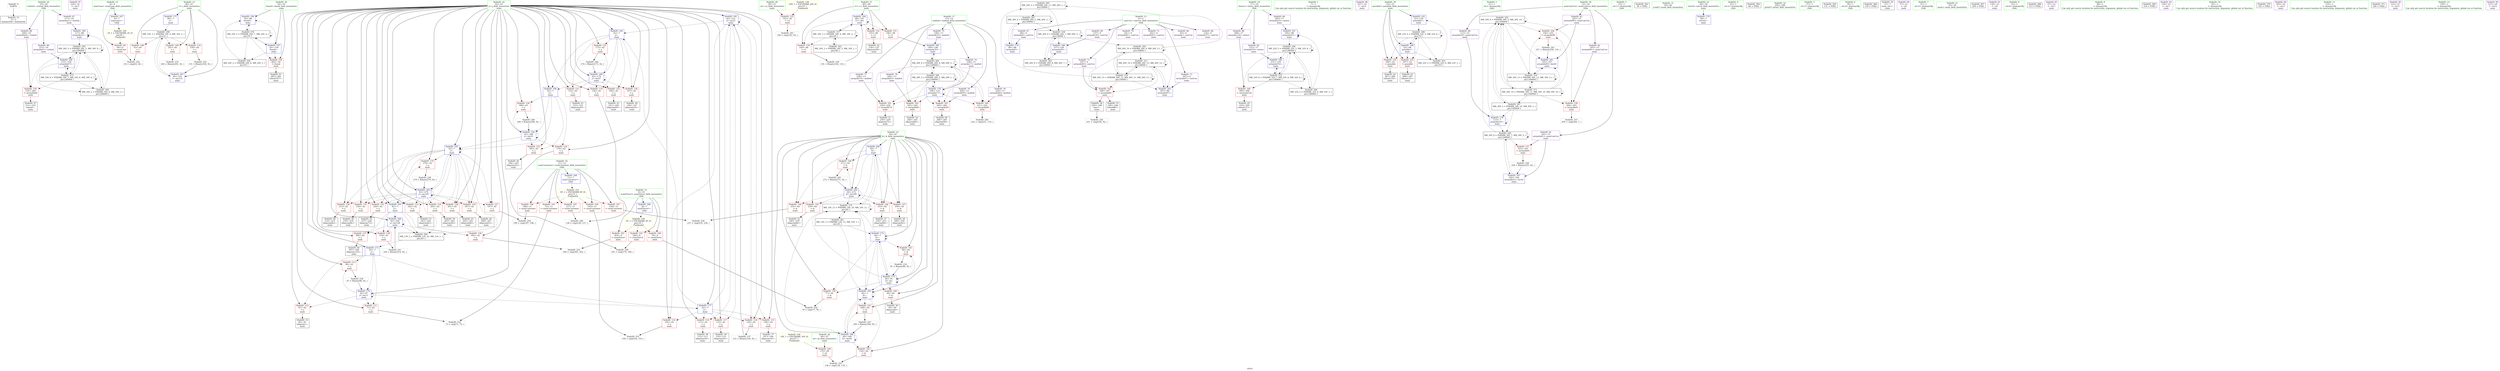 digraph "SVFG" {
	label="SVFG";

	Node0x55e1d8cffe20 [shape=record,color=grey,label="{NodeID: 0\nNullPtr}"];
	Node0x55e1d8cffe20 -> Node0x55e1d8ce8f30[style=solid];
	Node0x55e1d8d1c4d0 [shape=record,color=blue,label="{NodeID: 180\n117\<--88\narrayidx21\<--\nmain\n}"];
	Node0x55e1d8d1c4d0 -> Node0x55e1d8d1c4d0[style=dashed];
	Node0x55e1d8d1c4d0 -> Node0x55e1d8d36bd0[style=dashed];
	Node0x55e1d8d14af0 [shape=record,color=purple,label="{NodeID: 97\n324\<--31\n\<--.str.5\nmain\n}"];
	Node0x55e1d8ce9350 [shape=record,color=green,label="{NodeID: 14\n6\<--8\nnumCase\<--numCase_field_insensitive\nGlob }"];
	Node0x55e1d8ce9350 -> Node0x55e1d8d14c90[style=solid];
	Node0x55e1d8ce9350 -> Node0x55e1d8d1ba40[style=solid];
	Node0x55e1d8d17200 [shape=record,color=blue,label="{NodeID: 194\n54\<--88\nfound\<--\nmain\n}"];
	Node0x55e1d8d17200 -> Node0x55e1d8d30cd0[style=dashed];
	Node0x55e1d8ceaae0 [shape=record,color=red,label="{NodeID: 111\n71\<--42\n\<--j\nmain\n}"];
	Node0x55e1d8ceaae0 -> Node0x55e1d8d18530[style=solid];
	Node0x55e1d8ce8ac0 [shape=record,color=green,label="{NodeID: 28\n50\<--51\nc2\<--c2_field_insensitive\nmain\n}"];
	Node0x55e1d8ce8ac0 -> Node0x55e1d8d1aee0[style=solid];
	Node0x55e1d8d19820 [shape=record,color=red,label="{NodeID: 125\n183\<--42\n\<--j\nmain\n}"];
	Node0x55e1d8d19820 -> Node0x55e1d8cea350[style=solid];
	Node0x55e1d8cea1b0 [shape=record,color=black,label="{NodeID: 42\n156\<--155\nidxprom38\<--\nmain\n}"];
	Node0x55e1d8d39dd0 [shape=record,color=black,label="{NodeID: 305\nMR_26V_2 = PHI(MR_26V_11, MR_26V_1, )\npts\{50000 \}\n}"];
	Node0x55e1d8d39dd0 -> Node0x55e1d8d343d0[style=dashed];
	Node0x55e1d8d39dd0 -> Node0x55e1d8d3ded0[style=dashed];
	Node0x55e1d8d1a380 [shape=record,color=red,label="{NodeID: 139\n77\<--44\n\<--k\nmain\n}"];
	Node0x55e1d8d1a380 -> Node0x55e1d8d180b0[style=solid];
	Node0x55e1d8ceb520 [shape=record,color=black,label="{NodeID: 56\n250\<--248\nconv\<--\nmain\n}"];
	Node0x55e1d8ceb520 -> Node0x55e1d8d18cb0[style=solid];
	Node0x55e1d8d20170 [shape=record,color=grey,label="{NodeID: 236\n141 = Binary(140, 110, )\n}"];
	Node0x55e1d8d20170 -> Node0x55e1d8d1c810[style=solid];
	Node0x55e1d8d1aee0 [shape=record,color=red,label="{NodeID: 153\n143\<--50\n\<--c2\nmain\n}"];
	Node0x55e1d8d1aee0 -> Node0x55e1d8d23700[style=solid];
	Node0x55e1d8d15b40 [shape=record,color=purple,label="{NodeID: 70\n241\<--4\narrayidx81\<--canUse\nmain\n}"];
	Node0x55e1d8d180b0 [shape=record,color=grey,label="{NodeID: 250\n79 = cmp(77, 78, )\n}"];
	Node0x55e1d8d1ba40 [shape=record,color=blue,label="{NodeID: 167\n6\<--7\nnumCase\<--\nGlob }"];
	Node0x55e1d8d1ba40 -> Node0x55e1d8d41de0[style=dashed];
	Node0x55e1d8d166a0 [shape=record,color=purple,label="{NodeID: 84\n185\<--17\narrayidx53\<--choice\nmain\n}"];
	Node0x55e1d8d166a0 -> Node0x55e1d8d1cdc0[style=solid];
	Node0x55e1d8d0e330 [shape=record,color=green,label="{NodeID: 1\n7\<--1\n\<--dummyObj\nCan only get source location for instruction, argument, global var or function.}"];
	Node0x55e1d8d1c5a0 [shape=record,color=blue,label="{NodeID: 181\n42\<--121\nj\<--inc23\nmain\n}"];
	Node0x55e1d8d1c5a0 -> Node0x55e1d8cead50[style=dashed];
	Node0x55e1d8d1c5a0 -> Node0x55e1d8d19080[style=dashed];
	Node0x55e1d8d1c5a0 -> Node0x55e1d8d19110[style=dashed];
	Node0x55e1d8d1c5a0 -> Node0x55e1d8d191a0[style=dashed];
	Node0x55e1d8d1c5a0 -> Node0x55e1d8d19270[style=dashed];
	Node0x55e1d8d1c5a0 -> Node0x55e1d8d1c5a0[style=dashed];
	Node0x55e1d8d1c5a0 -> Node0x55e1d8d1c670[style=dashed];
	Node0x55e1d8d14bc0 [shape=record,color=purple,label="{NodeID: 98\n327\<--33\n\<--.str.6\nmain\n}"];
	Node0x55e1d8ce9420 [shape=record,color=green,label="{NodeID: 15\n9\<--10\nnumFlavor\<--numFlavor_field_insensitive\nGlob }"];
	Node0x55e1d8ce9420 -> Node0x55e1d8d14d60[style=solid];
	Node0x55e1d8ce9420 -> Node0x55e1d8d14e30[style=solid];
	Node0x55e1d8ce9420 -> Node0x55e1d8d14f00[style=solid];
	Node0x55e1d8ce9420 -> Node0x55e1d8d1bb10[style=solid];
	Node0x55e1d8d172d0 [shape=record,color=blue,label="{NodeID: 195\n42\<--7\nj\<--\nmain\n}"];
	Node0x55e1d8d172d0 -> Node0x55e1d8d199c0[style=dashed];
	Node0x55e1d8d172d0 -> Node0x55e1d8d19a90[style=dashed];
	Node0x55e1d8d172d0 -> Node0x55e1d8d19b60[style=dashed];
	Node0x55e1d8d172d0 -> Node0x55e1d8d19c30[style=dashed];
	Node0x55e1d8d172d0 -> Node0x55e1d8d19d00[style=dashed];
	Node0x55e1d8d172d0 -> Node0x55e1d8d19dd0[style=dashed];
	Node0x55e1d8d172d0 -> Node0x55e1d8d19ea0[style=dashed];
	Node0x55e1d8d172d0 -> Node0x55e1d8d19f70[style=dashed];
	Node0x55e1d8d172d0 -> Node0x55e1d8d1a040[style=dashed];
	Node0x55e1d8d172d0 -> Node0x55e1d8d172d0[style=dashed];
	Node0x55e1d8d172d0 -> Node0x55e1d8d17a20[style=dashed];
	Node0x55e1d8d172d0 -> Node0x55e1d8d17af0[style=dashed];
	Node0x55e1d8d172d0 -> Node0x55e1d8d384d0[style=dashed];
	Node0x55e1d8ceabb0 [shape=record,color=red,label="{NodeID: 112\n81\<--42\n\<--j\nmain\n}"];
	Node0x55e1d8ceabb0 -> Node0x55e1d8ce9c00[style=solid];
	Node0x55e1d8ce8b90 [shape=record,color=green,label="{NodeID: 29\n52\<--53\npossible\<--possible_field_insensitive\nmain\n}"];
	Node0x55e1d8ce8b90 -> Node0x55e1d8d1afb0[style=solid];
	Node0x55e1d8ce8b90 -> Node0x55e1d8d1b080[style=solid];
	Node0x55e1d8ce8b90 -> Node0x55e1d8d17130[style=solid];
	Node0x55e1d8ce8b90 -> Node0x55e1d8d17540[style=solid];
	Node0x55e1d8d35cd0 [shape=record,color=black,label="{NodeID: 292\nMR_26V_10 = PHI(MR_26V_6, MR_26V_11, )\npts\{50000 \}\n}"];
	Node0x55e1d8d35cd0 -> Node0x55e1d8d1b700[style=dashed];
	Node0x55e1d8d35cd0 -> Node0x55e1d8d17880[style=dashed];
	Node0x55e1d8d35cd0 -> Node0x55e1d8d2ead0[style=dashed];
	Node0x55e1d8d35cd0 -> Node0x55e1d8d35cd0[style=dashed];
	Node0x55e1d8d35cd0 -> Node0x55e1d8d39dd0[style=dashed];
	Node0x55e1d8d35cd0 -> Node0x55e1d8d3c5d0[style=dashed];
	Node0x55e1d8d198f0 [shape=record,color=red,label="{NodeID: 126\n188\<--42\n\<--j\nmain\n}"];
	Node0x55e1d8d198f0 -> Node0x55e1d8d20770[style=solid];
	Node0x55e1d8cea280 [shape=record,color=black,label="{NodeID: 43\n161\<--160\nidxprom40\<--\nmain\n}"];
	Node0x55e1d8d3a2d0 [shape=record,color=black,label="{NodeID: 306\nMR_28V_2 = PHI(MR_28V_5, MR_28V_1, )\npts\{140000 \}\n}"];
	Node0x55e1d8d3a2d0 -> Node0x55e1d8d1b490[style=dashed];
	Node0x55e1d8d3a2d0 -> Node0x55e1d8d1b560[style=dashed];
	Node0x55e1d8d3a2d0 -> Node0x55e1d8d1b630[style=dashed];
	Node0x55e1d8d3a2d0 -> Node0x55e1d8d1b8a0[style=dashed];
	Node0x55e1d8d3a2d0 -> Node0x55e1d8d1c330[style=dashed];
	Node0x55e1d8d3a2d0 -> Node0x55e1d8d334d0[style=dashed];
	Node0x55e1d8d3a2d0 -> Node0x55e1d8d3a2d0[style=dashed];
	Node0x55e1d8d1a450 [shape=record,color=red,label="{NodeID: 140\n84\<--44\n\<--k\nmain\n}"];
	Node0x55e1d8d1a450 -> Node0x55e1d8ce9cd0[style=solid];
	Node0x55e1d8d15230 [shape=record,color=black,label="{NodeID: 57\n254\<--253\nidxprom89\<--\nmain\n}"];
	Node0x55e1d8d202f0 [shape=record,color=grey,label="{NodeID: 237\n121 = Binary(120, 92, )\n}"];
	Node0x55e1d8d202f0 -> Node0x55e1d8d1c5a0[style=solid];
	Node0x55e1d8d1afb0 [shape=record,color=red,label="{NodeID: 154\n286\<--52\n\<--possible\nmain\n}"];
	Node0x55e1d8d1afb0 -> Node0x55e1d8d15500[style=solid];
	Node0x55e1d8d15c10 [shape=record,color=purple,label="{NodeID: 71\n247\<--4\narrayidx85\<--canUse\nmain\n}"];
	Node0x55e1d8d15c10 -> Node0x55e1d8d1b700[style=solid];
	Node0x55e1d8d18230 [shape=record,color=grey,label="{NodeID: 251\n104 = cmp(102, 103, )\n}"];
	Node0x55e1d8d1bb10 [shape=record,color=blue,label="{NodeID: 168\n9\<--7\nnumFlavor\<--\nGlob }"];
	Node0x55e1d8d1bb10 -> Node0x55e1d8d42900[style=dashed];
	Node0x55e1d8d16770 [shape=record,color=purple,label="{NodeID: 85\n231\<--17\narrayidx76\<--choice\nmain\n}"];
	Node0x55e1d8d16770 -> Node0x55e1d8d17610[style=solid];
	Node0x55e1d8d09710 [shape=record,color=green,label="{NodeID: 2\n21\<--1\n.str\<--dummyObj\nGlob }"];
	Node0x55e1d8d1c670 [shape=record,color=blue,label="{NodeID: 182\n42\<--7\nj\<--\nmain\n}"];
	Node0x55e1d8d1c670 -> Node0x55e1d8d19340[style=dashed];
	Node0x55e1d8d1c670 -> Node0x55e1d8d19410[style=dashed];
	Node0x55e1d8d1c670 -> Node0x55e1d8d194e0[style=dashed];
	Node0x55e1d8d1c670 -> Node0x55e1d8d195b0[style=dashed];
	Node0x55e1d8d1c670 -> Node0x55e1d8d19680[style=dashed];
	Node0x55e1d8d1c670 -> Node0x55e1d8d1cc20[style=dashed];
	Node0x55e1d8d1c670 -> Node0x55e1d8d1ccf0[style=dashed];
	Node0x55e1d8d14c90 [shape=record,color=red,label="{NodeID: 99\n64\<--6\n\<--numCase\nmain\n}"];
	Node0x55e1d8d14c90 -> Node0x55e1d8d186b0[style=solid];
	Node0x55e1d8ce94f0 [shape=record,color=green,label="{NodeID: 16\n11\<--12\nnumCustomer\<--numCustomer_field_insensitive\nGlob }"];
	Node0x55e1d8ce94f0 -> Node0x55e1d8d14fd0[style=solid];
	Node0x55e1d8ce94f0 -> Node0x55e1d8d150a0[style=solid];
	Node0x55e1d8ce94f0 -> Node0x55e1d8d15170[style=solid];
	Node0x55e1d8ce94f0 -> Node0x55e1d8cea6d0[style=solid];
	Node0x55e1d8ce94f0 -> Node0x55e1d8cea7a0[style=solid];
	Node0x55e1d8ce94f0 -> Node0x55e1d8d1bbe0[style=solid];
	Node0x55e1d8d173a0 [shape=record,color=blue,label="{NodeID: 196\n215\<--159\narrayidx67\<--\nmain\n}"];
	Node0x55e1d8d173a0 -> Node0x55e1d8d2fdd0[style=dashed];
	Node0x55e1d8d173a0 -> Node0x55e1d8d36bd0[style=dashed];
	Node0x55e1d8d173a0 -> Node0x55e1d8d3b1d0[style=dashed];
	Node0x55e1d8ceac80 [shape=record,color=red,label="{NodeID: 113\n96\<--42\n\<--j\nmain\n}"];
	Node0x55e1d8ceac80 -> Node0x55e1d8d20470[style=solid];
	Node0x55e1d8ce8c60 [shape=record,color=green,label="{NodeID: 30\n54\<--55\nfound\<--found_field_insensitive\nmain\n}"];
	Node0x55e1d8ce8c60 -> Node0x55e1d8d1b150[style=solid];
	Node0x55e1d8ce8c60 -> Node0x55e1d8d17200[style=solid];
	Node0x55e1d8ce8c60 -> Node0x55e1d8d17470[style=solid];
	Node0x55e1d8d361d0 [shape=record,color=black,label="{NodeID: 293\nMR_30V_9 = PHI(MR_30V_5, MR_30V_10, )\npts\{160000 \}\n}"];
	Node0x55e1d8d361d0 -> Node0x55e1d8d1b2f0[style=dashed];
	Node0x55e1d8d361d0 -> Node0x55e1d8d1b7d0[style=dashed];
	Node0x55e1d8d361d0 -> Node0x55e1d8d177b0[style=dashed];
	Node0x55e1d8d361d0 -> Node0x55e1d8d2efd0[style=dashed];
	Node0x55e1d8d361d0 -> Node0x55e1d8d361d0[style=dashed];
	Node0x55e1d8d361d0 -> Node0x55e1d8d3a7d0[style=dashed];
	Node0x55e1d8d361d0 -> Node0x55e1d8d3cad0[style=dashed];
	Node0x55e1d8d199c0 [shape=record,color=red,label="{NodeID: 127\n197\<--42\n\<--j\nmain\n}"];
	Node0x55e1d8d199c0 -> Node0x55e1d8d18e30[style=solid];
	Node0x55e1d8cea350 [shape=record,color=black,label="{NodeID: 44\n184\<--183\nidxprom52\<--\nmain\n}"];
	Node0x55e1d8d3a7d0 [shape=record,color=black,label="{NodeID: 307\nMR_30V_2 = PHI(MR_30V_10, MR_30V_1, )\npts\{160000 \}\n}"];
	Node0x55e1d8d3a7d0 -> Node0x55e1d8d1c400[style=dashed];
	Node0x55e1d8d3a7d0 -> Node0x55e1d8d339d0[style=dashed];
	Node0x55e1d8d3a7d0 -> Node0x55e1d8d361d0[style=dashed];
	Node0x55e1d8d1a520 [shape=record,color=red,label="{NodeID: 141\n90\<--44\n\<--k\nmain\n}"];
	Node0x55e1d8d1a520 -> Node0x55e1d8d1fe70[style=solid];
	Node0x55e1d8d152c0 [shape=record,color=black,label="{NodeID: 58\n260\<--259\nidxprom92\<--\nmain\n}"];
	Node0x55e1d8d20470 [shape=record,color=grey,label="{NodeID: 238\n97 = Binary(96, 92, )\n}"];
	Node0x55e1d8d20470 -> Node0x55e1d8d1c190[style=solid];
	Node0x55e1d8d1b080 [shape=record,color=red,label="{NodeID: 155\n297\<--52\n\<--possible\nmain\n}"];
	Node0x55e1d8d1b080 -> Node0x55e1d8d15590[style=solid];
	Node0x55e1d8d15ce0 [shape=record,color=purple,label="{NodeID: 72\n261\<--4\narrayidx93\<--canUse\nmain\n}"];
	Node0x55e1d8d183b0 [shape=record,color=grey,label="{NodeID: 252\n136 = cmp(134, 135, )\n}"];
	Node0x55e1d8d1bbe0 [shape=record,color=blue,label="{NodeID: 169\n11\<--7\nnumCustomer\<--\nGlob }"];
	Node0x55e1d8d1bbe0 -> Node0x55e1d8d429e0[style=dashed];
	Node0x55e1d8d16840 [shape=record,color=purple,label="{NodeID: 86\n308\<--17\narrayidx120\<--choice\nmain\n}"];
	Node0x55e1d8d16840 -> Node0x55e1d8d1b970[style=solid];
	Node0x55e1d8d14720 [shape=record,color=green,label="{NodeID: 3\n23\<--1\n.str.1\<--dummyObj\nGlob }"];
	Node0x55e1d8d1c740 [shape=record,color=blue,label="{NodeID: 183\n44\<--7\nk\<--\nmain\n}"];
	Node0x55e1d8d1c740 -> Node0x55e1d8d1a5f0[style=dashed];
	Node0x55e1d8d1c740 -> Node0x55e1d8d1a6c0[style=dashed];
	Node0x55e1d8d1c740 -> Node0x55e1d8d1c740[style=dashed];
	Node0x55e1d8d1c740 -> Node0x55e1d8d1cb50[style=dashed];
	Node0x55e1d8d1c740 -> Node0x55e1d8d307d0[style=dashed];
	Node0x55e1d8d14d60 [shape=record,color=red,label="{NodeID: 100\n78\<--9\n\<--numFlavor\nmain\n}"];
	Node0x55e1d8d14d60 -> Node0x55e1d8d180b0[style=solid];
	Node0x55e1d8ce95c0 [shape=record,color=green,label="{NodeID: 17\n13\<--14\nmalted\<--malted_field_insensitive\nGlob }"];
	Node0x55e1d8ce95c0 -> Node0x55e1d8d15e80[style=solid];
	Node0x55e1d8ce95c0 -> Node0x55e1d8d15f50[style=solid];
	Node0x55e1d8ce95c0 -> Node0x55e1d8d16020[style=solid];
	Node0x55e1d8ce95c0 -> Node0x55e1d8d160f0[style=solid];
	Node0x55e1d8ce95c0 -> Node0x55e1d8d161c0[style=solid];
	Node0x55e1d8ce95c0 -> Node0x55e1d8d16290[style=solid];
	Node0x55e1d8a5df50 [shape=record,color=black,label="{NodeID: 363\n58 = PHI()\n}"];
	Node0x55e1d8d17470 [shape=record,color=blue,label="{NodeID: 197\n54\<--159\nfound\<--\nmain\n}"];
	Node0x55e1d8d17470 -> Node0x55e1d8d1b150[style=dashed];
	Node0x55e1d8d17470 -> Node0x55e1d8d17200[style=dashed];
	Node0x55e1d8d17470 -> Node0x55e1d8d30cd0[style=dashed];
	Node0x55e1d8d17470 -> Node0x55e1d8d398d0[style=dashed];
	Node0x55e1d8cead50 [shape=record,color=red,label="{NodeID: 114\n102\<--42\n\<--j\nmain\n}"];
	Node0x55e1d8cead50 -> Node0x55e1d8d18230[style=solid];
	Node0x55e1d8ce8d30 [shape=record,color=green,label="{NodeID: 31\n59\<--60\nscanf\<--scanf_field_insensitive\n}"];
	Node0x55e1d8d366d0 [shape=record,color=black,label="{NodeID: 294\nMR_32V_5 = PHI(MR_32V_3, MR_32V_6, )\npts\{180000 \}\n}"];
	Node0x55e1d8d366d0 -> Node0x55e1d8d1b970[style=dashed];
	Node0x55e1d8d366d0 -> Node0x55e1d8d17610[style=dashed];
	Node0x55e1d8d366d0 -> Node0x55e1d8d2fce0[style=dashed];
	Node0x55e1d8d366d0 -> Node0x55e1d8d366d0[style=dashed];
	Node0x55e1d8d366d0 -> Node0x55e1d8d3acd0[style=dashed];
	Node0x55e1d8d19a90 [shape=record,color=red,label="{NodeID: 128\n201\<--42\n\<--j\nmain\n}"];
	Node0x55e1d8d19a90 -> Node0x55e1d8cea420[style=solid];
	Node0x55e1d8cea420 [shape=record,color=black,label="{NodeID: 45\n202\<--201\nidxprom60\<--\nmain\n}"];
	Node0x55e1d8d3acd0 [shape=record,color=black,label="{NodeID: 308\nMR_32V_2 = PHI(MR_32V_6, MR_32V_1, )\npts\{180000 \}\n}"];
	Node0x55e1d8d3acd0 -> Node0x55e1d8d1cdc0[style=dashed];
	Node0x55e1d8d3acd0 -> Node0x55e1d8d366d0[style=dashed];
	Node0x55e1d8d1a5f0 [shape=record,color=red,label="{NodeID: 142\n134\<--44\n\<--k\nmain\n}"];
	Node0x55e1d8d1a5f0 -> Node0x55e1d8d183b0[style=solid];
	Node0x55e1d8d15350 [shape=record,color=black,label="{NodeID: 59\n263\<--262\nidxprom94\<--\nmain\n}"];
	Node0x55e1d8d205f0 [shape=record,color=grey,label="{NodeID: 239\n279 = Binary(278, 92, )\n}"];
	Node0x55e1d8d205f0 -> Node0x55e1d8d17a20[style=solid];
	Node0x55e1d8d1b150 [shape=record,color=red,label="{NodeID: 156\n282\<--54\n\<--found\nmain\n}"];
	Node0x55e1d8d1b150 -> Node0x55e1d8d15470[style=solid];
	Node0x55e1d8d15db0 [shape=record,color=purple,label="{NodeID: 73\n267\<--4\narrayidx97\<--canUse\nmain\n}"];
	Node0x55e1d8d15db0 -> Node0x55e1d8d17880[style=solid];
	Node0x55e1d8d42e40 [shape=record,color=yellow,style=double,label="{NodeID: 336\n16V_1 = ENCHI(MR_16V_0)\npts\{47 \}\nFun[main]}"];
	Node0x55e1d8d42e40 -> Node0x55e1d8d1aba0[style=dashed];
	Node0x55e1d8d18530 [shape=record,color=grey,label="{NodeID: 253\n73 = cmp(71, 72, )\n}"];
	Node0x55e1d8d1bcb0 [shape=record,color=blue,label="{NodeID: 170\n38\<--7\nretval\<--\nmain\n}"];
	Node0x55e1d8d16910 [shape=record,color=purple,label="{NodeID: 87\n117\<--19\narrayidx21\<--visited\nmain\n}"];
	Node0x55e1d8d16910 -> Node0x55e1d8d1c4d0[style=solid];
	Node0x55e1d8cebdf0 [shape=record,color=green,label="{NodeID: 4\n25\<--1\n.str.2\<--dummyObj\nGlob }"];
	Node0x55e1d8d1c810 [shape=record,color=blue,label="{NodeID: 184\n48\<--141\nc1\<--dec\nmain\n}"];
	Node0x55e1d8d1c810 -> Node0x55e1d8d1ac70[style=dashed];
	Node0x55e1d8d1c810 -> Node0x55e1d8d1ad40[style=dashed];
	Node0x55e1d8d1c810 -> Node0x55e1d8d1ae10[style=dashed];
	Node0x55e1d8d1c810 -> Node0x55e1d8d1c810[style=dashed];
	Node0x55e1d8d1c810 -> Node0x55e1d8d3d9d0[style=dashed];
	Node0x55e1d8d14e30 [shape=record,color=red,label="{NodeID: 101\n180\<--9\n\<--numFlavor\nmain\n}"];
	Node0x55e1d8d14e30 -> Node0x55e1d8d214f0[style=solid];
	Node0x55e1d8ce8020 [shape=record,color=green,label="{NodeID: 18\n15\<--16\nnumCanUse\<--numCanUse_field_insensitive\nGlob }"];
	Node0x55e1d8ce8020 -> Node0x55e1d8d16360[style=solid];
	Node0x55e1d8ce8020 -> Node0x55e1d8d16430[style=solid];
	Node0x55e1d8ce8020 -> Node0x55e1d8d16500[style=solid];
	Node0x55e1d8ce8020 -> Node0x55e1d8d165d0[style=solid];
	Node0x55e1d8d57240 [shape=record,color=black,label="{NodeID: 364\n68 = PHI()\n}"];
	Node0x55e1d8d17540 [shape=record,color=blue,label="{NodeID: 198\n52\<--88\npossible\<--\nmain\n}"];
	Node0x55e1d8d17540 -> Node0x55e1d8d1afb0[style=dashed];
	Node0x55e1d8d17540 -> Node0x55e1d8d1b080[style=dashed];
	Node0x55e1d8d17540 -> Node0x55e1d8d352d0[style=dashed];
	Node0x55e1d8d17540 -> Node0x55e1d8d393d0[style=dashed];
	Node0x55e1d8d19080 [shape=record,color=red,label="{NodeID: 115\n106\<--42\n\<--j\nmain\n}"];
	Node0x55e1d8d19080 -> Node0x55e1d8ce9da0[style=solid];
	Node0x55e1d8ce8e30 [shape=record,color=green,label="{NodeID: 32\n295\<--296\nprintf\<--printf_field_insensitive\n}"];
	Node0x55e1d8d36bd0 [shape=record,color=black,label="{NodeID: 295\nMR_34V_5 = PHI(MR_34V_3, MR_34V_9, )\npts\{200000 \}\n}"];
	Node0x55e1d8d36bd0 -> Node0x55e1d8d1b3c0[style=dashed];
	Node0x55e1d8d36bd0 -> Node0x55e1d8d173a0[style=dashed];
	Node0x55e1d8d36bd0 -> Node0x55e1d8d2fdd0[style=dashed];
	Node0x55e1d8d36bd0 -> Node0x55e1d8d36bd0[style=dashed];
	Node0x55e1d8d36bd0 -> Node0x55e1d8d3b1d0[style=dashed];
	Node0x55e1d8d19b60 [shape=record,color=red,label="{NodeID: 129\n207\<--42\n\<--j\nmain\n}"];
	Node0x55e1d8d19b60 -> Node0x55e1d8cea4f0[style=solid];
	Node0x55e1d8cea4f0 [shape=record,color=black,label="{NodeID: 46\n208\<--207\nidxprom63\<--\nmain\n}"];
	Node0x55e1d8d3b1d0 [shape=record,color=black,label="{NodeID: 309\nMR_34V_2 = PHI(MR_34V_9, MR_34V_1, )\npts\{200000 \}\n}"];
	Node0x55e1d8d3b1d0 -> Node0x55e1d8d1c4d0[style=dashed];
	Node0x55e1d8d3b1d0 -> Node0x55e1d8d36bd0[style=dashed];
	Node0x55e1d8d1a6c0 [shape=record,color=red,label="{NodeID: 143\n168\<--44\n\<--k\nmain\n}"];
	Node0x55e1d8d1a6c0 -> Node0x55e1d8d211f0[style=solid];
	Node0x55e1d8d153e0 [shape=record,color=black,label="{NodeID: 60\n266\<--265\nidxprom96\<--\nmain\n}"];
	Node0x55e1d8d20770 [shape=record,color=grey,label="{NodeID: 240\n189 = Binary(188, 92, )\n}"];
	Node0x55e1d8d20770 -> Node0x55e1d8d17060[style=solid];
	Node0x55e1d8d1b220 [shape=record,color=red,label="{NodeID: 157\n163\<--162\n\<--arrayidx41\nmain\n}"];
	Node0x55e1d8d1b220 -> Node0x55e1d8d21070[style=solid];
	Node0x55e1d8d15e80 [shape=record,color=purple,label="{NodeID: 74\n108\<--13\narrayidx17\<--malted\nmain\n}"];
	Node0x55e1d8d15e80 -> Node0x55e1d8d1c330[style=solid];
	Node0x55e1d8d186b0 [shape=record,color=grey,label="{NodeID: 254\n65 = cmp(63, 64, )\n}"];
	Node0x55e1d8d1bd80 [shape=record,color=blue,label="{NodeID: 171\n40\<--7\ni\<--\nmain\n}"];
	Node0x55e1d8d1bd80 -> Node0x55e1d8d37fd0[style=dashed];
	Node0x55e1d8d169e0 [shape=record,color=purple,label="{NodeID: 88\n209\<--19\narrayidx64\<--visited\nmain\n}"];
	Node0x55e1d8d169e0 -> Node0x55e1d8d1b3c0[style=solid];
	Node0x55e1d8cebe80 [shape=record,color=green,label="{NodeID: 5\n27\<--1\n.str.3\<--dummyObj\nGlob }"];
	Node0x55e1d8d1c8e0 [shape=record,color=blue,label="{NodeID: 185\n149\<--146\narrayidx35\<--\nmain\n}"];
	Node0x55e1d8d1c8e0 -> Node0x55e1d8d334d0[style=dashed];
	Node0x55e1d8d14f00 [shape=record,color=red,label="{NodeID: 102\n303\<--9\n\<--numFlavor\nmain\n}"];
	Node0x55e1d8d14f00 -> Node0x55e1d8d18830[style=solid];
	Node0x55e1d8ce80f0 [shape=record,color=green,label="{NodeID: 19\n17\<--18\nchoice\<--choice_field_insensitive\nGlob }"];
	Node0x55e1d8ce80f0 -> Node0x55e1d8d166a0[style=solid];
	Node0x55e1d8ce80f0 -> Node0x55e1d8d16770[style=solid];
	Node0x55e1d8ce80f0 -> Node0x55e1d8d16840[style=solid];
	Node0x55e1d8d57340 [shape=record,color=black,label="{NodeID: 365\n131 = PHI()\n}"];
	Node0x55e1d8d17610 [shape=record,color=blue,label="{NodeID: 199\n231\<--159\narrayidx76\<--\nmain\n}"];
	Node0x55e1d8d17610 -> Node0x55e1d8d2fce0[style=dashed];
	Node0x55e1d8d19110 [shape=record,color=red,label="{NodeID: 116\n111\<--42\n\<--j\nmain\n}"];
	Node0x55e1d8d19110 -> Node0x55e1d8ce9e70[style=solid];
	Node0x55e1d8ce8f30 [shape=record,color=black,label="{NodeID: 33\n2\<--3\ndummyVal\<--dummyVal\n}"];
	Node0x55e1d8d19c30 [shape=record,color=red,label="{NodeID: 130\n213\<--42\n\<--j\nmain\n}"];
	Node0x55e1d8d19c30 -> Node0x55e1d8ceaea0[style=solid];
	Node0x55e1d8cea5c0 [shape=record,color=black,label="{NodeID: 47\n211\<--210\ntobool\<--\nmain\n}"];
	Node0x55e1d8d1a790 [shape=record,color=red,label="{NodeID: 144\n235\<--44\n\<--k\nmain\n}"];
	Node0x55e1d8d1a790 -> Node0x55e1d8d189b0[style=solid];
	Node0x55e1d8d15470 [shape=record,color=black,label="{NodeID: 61\n283\<--282\ntobool107\<--\nmain\n}"];
	Node0x55e1d8d208f0 [shape=record,color=grey,label="{NodeID: 241\n320 = Binary(319, 92, )\n}"];
	Node0x55e1d8d208f0 -> Node0x55e1d8d17bc0[style=solid];
	Node0x55e1d8d1b2f0 [shape=record,color=red,label="{NodeID: 158\n204\<--203\n\<--arrayidx61\nmain\n}"];
	Node0x55e1d8d1b2f0 -> Node0x55e1d8d18b30[style=solid];
	Node0x55e1d8d15f50 [shape=record,color=purple,label="{NodeID: 75\n149\<--13\narrayidx35\<--malted\nmain\n}"];
	Node0x55e1d8d15f50 -> Node0x55e1d8d1c8e0[style=solid];
	Node0x55e1d8d43000 [shape=record,color=yellow,style=double,label="{NodeID: 338\n20V_1 = ENCHI(MR_20V_0)\npts\{51 \}\nFun[main]}"];
	Node0x55e1d8d43000 -> Node0x55e1d8d1aee0[style=dashed];
	Node0x55e1d8d18830 [shape=record,color=grey,label="{NodeID: 255\n304 = cmp(302, 303, )\n}"];
	Node0x55e1d8d1be50 [shape=record,color=blue,label="{NodeID: 172\n42\<--7\nj\<--\nmain\n}"];
	Node0x55e1d8d1be50 -> Node0x55e1d8ceaae0[style=dashed];
	Node0x55e1d8d1be50 -> Node0x55e1d8ceabb0[style=dashed];
	Node0x55e1d8d1be50 -> Node0x55e1d8ceac80[style=dashed];
	Node0x55e1d8d1be50 -> Node0x55e1d8d1c190[style=dashed];
	Node0x55e1d8d1be50 -> Node0x55e1d8d1c260[style=dashed];
	Node0x55e1d8d16ab0 [shape=record,color=purple,label="{NodeID: 89\n215\<--19\narrayidx67\<--visited\nmain\n}"];
	Node0x55e1d8d16ab0 -> Node0x55e1d8d173a0[style=solid];
	Node0x55e1d8ce87c0 [shape=record,color=green,label="{NodeID: 6\n29\<--1\n.str.4\<--dummyObj\nGlob }"];
	Node0x55e1d8d1c9b0 [shape=record,color=blue,label="{NodeID: 186\n157\<--159\narrayidx39\<--\nmain\n}"];
	Node0x55e1d8d1c9b0 -> Node0x55e1d8d2c2d0[style=dashed];
	Node0x55e1d8d14fd0 [shape=record,color=red,label="{NodeID: 103\n72\<--11\n\<--numCustomer\nmain\n}"];
	Node0x55e1d8d14fd0 -> Node0x55e1d8d18530[style=solid];
	Node0x55e1d8ce81f0 [shape=record,color=green,label="{NodeID: 20\n19\<--20\nvisited\<--visited_field_insensitive\nGlob }"];
	Node0x55e1d8ce81f0 -> Node0x55e1d8d16910[style=solid];
	Node0x55e1d8ce81f0 -> Node0x55e1d8d169e0[style=solid];
	Node0x55e1d8ce81f0 -> Node0x55e1d8d16ab0[style=solid];
	Node0x55e1d8d578a0 [shape=record,color=black,label="{NodeID: 366\n139 = PHI()\n}"];
	Node0x55e1d8d176e0 [shape=record,color=blue,label="{NodeID: 200\n44\<--7\nk\<--\nmain\n}"];
	Node0x55e1d8d176e0 -> Node0x55e1d8d1a790[style=dashed];
	Node0x55e1d8d176e0 -> Node0x55e1d8d1a860[style=dashed];
	Node0x55e1d8d176e0 -> Node0x55e1d8d1a930[style=dashed];
	Node0x55e1d8d176e0 -> Node0x55e1d8d1aa00[style=dashed];
	Node0x55e1d8d176e0 -> Node0x55e1d8d1aad0[style=dashed];
	Node0x55e1d8d176e0 -> Node0x55e1d8d17950[style=dashed];
	Node0x55e1d8d176e0 -> Node0x55e1d8d307d0[style=dashed];
	Node0x55e1d8d191a0 [shape=record,color=red,label="{NodeID: 117\n115\<--42\n\<--j\nmain\n}"];
	Node0x55e1d8d191a0 -> Node0x55e1d8ce9f40[style=solid];
	Node0x55e1d8ce9030 [shape=record,color=black,label="{NodeID: 34\n37\<--7\nmain_ret\<--\nmain\n}"];
	Node0x55e1d8d19d00 [shape=record,color=red,label="{NodeID: 131\n218\<--42\n\<--j\nmain\n}"];
	Node0x55e1d8d19d00 -> Node0x55e1d8ceaf70[style=solid];
	Node0x55e1d8ceaea0 [shape=record,color=black,label="{NodeID: 48\n214\<--213\nidxprom66\<--\nmain\n}"];
	Node0x55e1d8d1a860 [shape=record,color=red,label="{NodeID: 145\n239\<--44\n\<--k\nmain\n}"];
	Node0x55e1d8d1a860 -> Node0x55e1d8ceb1e0[style=solid];
	Node0x55e1d8d15500 [shape=record,color=black,label="{NodeID: 62\n287\<--286\ntobool110\<--\nmain\n}"];
	Node0x55e1d8d20a70 [shape=record,color=grey,label="{NodeID: 242\n257 = Binary(256, 110, )\n}"];
	Node0x55e1d8d20a70 -> Node0x55e1d8d177b0[style=solid];
	Node0x55e1d8d1b3c0 [shape=record,color=red,label="{NodeID: 159\n210\<--209\n\<--arrayidx64\nmain\n}"];
	Node0x55e1d8d1b3c0 -> Node0x55e1d8cea5c0[style=solid];
	Node0x55e1d8d16020 [shape=record,color=purple,label="{NodeID: 76\n220\<--13\narrayidx69\<--malted\nmain\n}"];
	Node0x55e1d8d16020 -> Node0x55e1d8d1b490[style=solid];
	Node0x55e1d8d189b0 [shape=record,color=grey,label="{NodeID: 256\n237 = cmp(235, 236, )\n}"];
	Node0x55e1d8d1bf20 [shape=record,color=blue,label="{NodeID: 173\n44\<--7\nk\<--\nmain\n}"];
	Node0x55e1d8d1bf20 -> Node0x55e1d8d1a380[style=dashed];
	Node0x55e1d8d1bf20 -> Node0x55e1d8d1a450[style=dashed];
	Node0x55e1d8d1bf20 -> Node0x55e1d8d1a520[style=dashed];
	Node0x55e1d8d1bf20 -> Node0x55e1d8d1bf20[style=dashed];
	Node0x55e1d8d1bf20 -> Node0x55e1d8d1c0c0[style=dashed];
	Node0x55e1d8d1bf20 -> Node0x55e1d8d1c740[style=dashed];
	Node0x55e1d8d1bf20 -> Node0x55e1d8d307d0[style=dashed];
	Node0x55e1d8d16b80 [shape=record,color=purple,label="{NodeID: 90\n57\<--21\n\<--.str\nmain\n}"];
	Node0x55e1d8ce8850 [shape=record,color=green,label="{NodeID: 7\n31\<--1\n.str.5\<--dummyObj\nGlob }"];
	Node0x55e1d8d2ead0 [shape=record,color=black,label="{NodeID: 270\nMR_26V_15 = PHI(MR_26V_12, MR_26V_11, MR_26V_11, )\npts\{50000 \}\n}"];
	Node0x55e1d8d2ead0 -> Node0x55e1d8d1b700[style=dashed];
	Node0x55e1d8d2ead0 -> Node0x55e1d8d17880[style=dashed];
	Node0x55e1d8d2ead0 -> Node0x55e1d8d2ead0[style=dashed];
	Node0x55e1d8d2ead0 -> Node0x55e1d8d35cd0[style=dashed];
	Node0x55e1d8d2ead0 -> Node0x55e1d8d39dd0[style=dashed];
	Node0x55e1d8d2ead0 -> Node0x55e1d8d3c5d0[style=dashed];
	Node0x55e1d8d1ca80 [shape=record,color=blue,label="{NodeID: 187\n162\<--164\narrayidx41\<--inc42\nmain\n}"];
	Node0x55e1d8d1ca80 -> Node0x55e1d8d339d0[style=dashed];
	Node0x55e1d8d150a0 [shape=record,color=red,label="{NodeID: 104\n103\<--11\n\<--numCustomer\nmain\n}"];
	Node0x55e1d8d150a0 -> Node0x55e1d8d18230[style=solid];
	Node0x55e1d8ce82f0 [shape=record,color=green,label="{NodeID: 21\n35\<--36\nmain\<--main_field_insensitive\n}"];
	Node0x55e1d8d579a0 [shape=record,color=black,label="{NodeID: 367\n294 = PHI()\n}"];
	Node0x55e1d8d334d0 [shape=record,color=black,label="{NodeID: 284\nMR_28V_6 = PHI(MR_28V_8, MR_28V_5, )\npts\{140000 \}\n}"];
	Node0x55e1d8d334d0 -> Node0x55e1d8d1b490[style=dashed];
	Node0x55e1d8d334d0 -> Node0x55e1d8d1b560[style=dashed];
	Node0x55e1d8d334d0 -> Node0x55e1d8d1b630[style=dashed];
	Node0x55e1d8d334d0 -> Node0x55e1d8d1b8a0[style=dashed];
	Node0x55e1d8d334d0 -> Node0x55e1d8d1c8e0[style=dashed];
	Node0x55e1d8d334d0 -> Node0x55e1d8d334d0[style=dashed];
	Node0x55e1d8d334d0 -> Node0x55e1d8d3a2d0[style=dashed];
	Node0x55e1d8d177b0 [shape=record,color=blue,label="{NodeID: 201\n255\<--257\narrayidx90\<--dec91\nmain\n}"];
	Node0x55e1d8d177b0 -> Node0x55e1d8d3cad0[style=dashed];
	Node0x55e1d8d19270 [shape=record,color=red,label="{NodeID: 118\n120\<--42\n\<--j\nmain\n}"];
	Node0x55e1d8d19270 -> Node0x55e1d8d202f0[style=solid];
	Node0x55e1d8ce9c00 [shape=record,color=black,label="{NodeID: 35\n82\<--81\nidxprom\<--\nmain\n}"];
	Node0x55e1d8d19dd0 [shape=record,color=red,label="{NodeID: 132\n226\<--42\n\<--j\nmain\n}"];
	Node0x55e1d8d19dd0 -> Node0x55e1d8ceb040[style=solid];
	Node0x55e1d8ceaf70 [shape=record,color=black,label="{NodeID: 49\n219\<--218\nidxprom68\<--\nmain\n}"];
	Node0x55e1d8d1a930 [shape=record,color=red,label="{NodeID: 146\n253\<--44\n\<--k\nmain\n}"];
	Node0x55e1d8d1a930 -> Node0x55e1d8d15230[style=solid];
	Node0x55e1d8d15590 [shape=record,color=black,label="{NodeID: 63\n298\<--297\ntobool114\<--\nmain\n}"];
	Node0x55e1d8d20bf0 [shape=record,color=grey,label="{NodeID: 243\n331 = Binary(330, 92, )\n}"];
	Node0x55e1d8d20bf0 -> Node0x55e1d8d17c90[style=solid];
	Node0x55e1d8d1b490 [shape=record,color=red,label="{NodeID: 160\n221\<--220\n\<--arrayidx69\nmain\n}"];
	Node0x55e1d8d1b490 -> Node0x55e1d8d18fb0[style=solid];
	Node0x55e1d8d160f0 [shape=record,color=purple,label="{NodeID: 77\n228\<--13\narrayidx74\<--malted\nmain\n}"];
	Node0x55e1d8d160f0 -> Node0x55e1d8d1b560[style=solid];
	Node0x55e1d8d18b30 [shape=record,color=grey,label="{NodeID: 257\n205 = cmp(204, 7, )\n}"];
	Node0x55e1d8d1bff0 [shape=record,color=blue,label="{NodeID: 174\n86\<--88\narrayidx9\<--\nmain\n}"];
	Node0x55e1d8d1bff0 -> Node0x55e1d8d343d0[style=dashed];
	Node0x55e1d8d16c50 [shape=record,color=purple,label="{NodeID: 91\n130\<--21\n\<--.str\nmain\n}"];
	Node0x55e1d8ce9840 [shape=record,color=green,label="{NodeID: 8\n33\<--1\n.str.6\<--dummyObj\nGlob }"];
	Node0x55e1d8d2efd0 [shape=record,color=black,label="{NodeID: 271\nMR_30V_14 = PHI(MR_30V_11, MR_30V_10, MR_30V_10, )\npts\{160000 \}\n}"];
	Node0x55e1d8d2efd0 -> Node0x55e1d8d1b2f0[style=dashed];
	Node0x55e1d8d2efd0 -> Node0x55e1d8d1b7d0[style=dashed];
	Node0x55e1d8d2efd0 -> Node0x55e1d8d177b0[style=dashed];
	Node0x55e1d8d2efd0 -> Node0x55e1d8d2efd0[style=dashed];
	Node0x55e1d8d2efd0 -> Node0x55e1d8d361d0[style=dashed];
	Node0x55e1d8d2efd0 -> Node0x55e1d8d3a7d0[style=dashed];
	Node0x55e1d8d2efd0 -> Node0x55e1d8d3cad0[style=dashed];
	Node0x55e1d8d1cb50 [shape=record,color=blue,label="{NodeID: 188\n44\<--169\nk\<--inc44\nmain\n}"];
	Node0x55e1d8d1cb50 -> Node0x55e1d8d1a5f0[style=dashed];
	Node0x55e1d8d1cb50 -> Node0x55e1d8d1a6c0[style=dashed];
	Node0x55e1d8d1cb50 -> Node0x55e1d8d1c740[style=dashed];
	Node0x55e1d8d1cb50 -> Node0x55e1d8d1cb50[style=dashed];
	Node0x55e1d8d1cb50 -> Node0x55e1d8d307d0[style=dashed];
	Node0x55e1d8d15170 [shape=record,color=red,label="{NodeID: 105\n127\<--11\n\<--numCustomer\nmain\n}"];
	Node0x55e1d8d15170 -> Node0x55e1d8d21370[style=solid];
	Node0x55e1d8ce83f0 [shape=record,color=green,label="{NodeID: 22\n38\<--39\nretval\<--retval_field_insensitive\nmain\n}"];
	Node0x55e1d8ce83f0 -> Node0x55e1d8d1bcb0[style=solid];
	Node0x55e1d8d57aa0 [shape=record,color=black,label="{NodeID: 368\n313 = PHI()\n}"];
	Node0x55e1d8d339d0 [shape=record,color=black,label="{NodeID: 285\nMR_30V_6 = PHI(MR_30V_7, MR_30V_5, )\npts\{160000 \}\n}"];
	Node0x55e1d8d339d0 -> Node0x55e1d8d1b220[style=dashed];
	Node0x55e1d8d339d0 -> Node0x55e1d8d1ca80[style=dashed];
	Node0x55e1d8d339d0 -> Node0x55e1d8d339d0[style=dashed];
	Node0x55e1d8d339d0 -> Node0x55e1d8d361d0[style=dashed];
	Node0x55e1d8d17880 [shape=record,color=blue,label="{NodeID: 202\n267\<--88\narrayidx97\<--\nmain\n}"];
	Node0x55e1d8d17880 -> Node0x55e1d8d3c5d0[style=dashed];
	Node0x55e1d8d19340 [shape=record,color=red,label="{NodeID: 119\n126\<--42\n\<--j\nmain\n}"];
	Node0x55e1d8d19340 -> Node0x55e1d8d21370[style=solid];
	Node0x55e1d8ce9cd0 [shape=record,color=black,label="{NodeID: 36\n85\<--84\nidxprom8\<--\nmain\n}"];
	Node0x55e1d8d37fd0 [shape=record,color=black,label="{NodeID: 299\nMR_10V_3 = PHI(MR_10V_4, MR_10V_2, )\npts\{41 \}\n}"];
	Node0x55e1d8d37fd0 -> Node0x55e1d8cea870[style=dashed];
	Node0x55e1d8d37fd0 -> Node0x55e1d8cea940[style=dashed];
	Node0x55e1d8d37fd0 -> Node0x55e1d8ceaa10[style=dashed];
	Node0x55e1d8d37fd0 -> Node0x55e1d8d17c90[style=dashed];
	Node0x55e1d8d19ea0 [shape=record,color=red,label="{NodeID: 133\n242\<--42\n\<--j\nmain\n}"];
	Node0x55e1d8d19ea0 -> Node0x55e1d8ceb2b0[style=solid];
	Node0x55e1d8ceb040 [shape=record,color=black,label="{NodeID: 50\n227\<--226\nidxprom73\<--\nmain\n}"];
	Node0x55e1d8d3c5d0 [shape=record,color=black,label="{NodeID: 313\nMR_26V_14 = PHI(MR_26V_13, MR_26V_12, )\npts\{50000 \}\n}"];
	Node0x55e1d8d3c5d0 -> Node0x55e1d8d1b700[style=dashed];
	Node0x55e1d8d3c5d0 -> Node0x55e1d8d17880[style=dashed];
	Node0x55e1d8d3c5d0 -> Node0x55e1d8d2ead0[style=dashed];
	Node0x55e1d8d3c5d0 -> Node0x55e1d8d3c5d0[style=dashed];
	Node0x55e1d8d1aa00 [shape=record,color=red,label="{NodeID: 147\n259\<--44\n\<--k\nmain\n}"];
	Node0x55e1d8d1aa00 -> Node0x55e1d8d152c0[style=solid];
	Node0x55e1d8d15660 [shape=record,color=black,label="{NodeID: 64\n307\<--306\nidxprom119\<--\nmain\n}"];
	Node0x55e1d8d20d70 [shape=record,color=grey,label="{NodeID: 244\n174 = Binary(173, 92, )\n}"];
	Node0x55e1d8d20d70 -> Node0x55e1d8d1cc20[style=solid];
	Node0x55e1d8d1b560 [shape=record,color=red,label="{NodeID: 161\n229\<--228\n\<--arrayidx74\nmain\n}"];
	Node0x55e1d8d1b560 -> Node0x55e1d8ceb110[style=solid];
	Node0x55e1d8d161c0 [shape=record,color=purple,label="{NodeID: 78\n244\<--13\narrayidx83\<--malted\nmain\n}"];
	Node0x55e1d8d161c0 -> Node0x55e1d8d1b630[style=solid];
	Node0x55e1d8d18cb0 [shape=record,color=grey,label="{NodeID: 258\n251 = cmp(250, 92, )\n}"];
	Node0x55e1d8d1c0c0 [shape=record,color=blue,label="{NodeID: 175\n44\<--91\nk\<--inc\nmain\n}"];
	Node0x55e1d8d1c0c0 -> Node0x55e1d8d1a380[style=dashed];
	Node0x55e1d8d1c0c0 -> Node0x55e1d8d1a450[style=dashed];
	Node0x55e1d8d1c0c0 -> Node0x55e1d8d1a520[style=dashed];
	Node0x55e1d8d1c0c0 -> Node0x55e1d8d1bf20[style=dashed];
	Node0x55e1d8d1c0c0 -> Node0x55e1d8d1c0c0[style=dashed];
	Node0x55e1d8d1c0c0 -> Node0x55e1d8d1c740[style=dashed];
	Node0x55e1d8d1c0c0 -> Node0x55e1d8d307d0[style=dashed];
	Node0x55e1d8d16d20 [shape=record,color=purple,label="{NodeID: 92\n67\<--23\n\<--.str.1\nmain\n}"];
	Node0x55e1d8ce98d0 [shape=record,color=green,label="{NodeID: 9\n88\<--1\n\<--dummyObj\nCan only get source location for instruction, argument, global var or function.}"];
	Node0x55e1d8d2fce0 [shape=record,color=black,label="{NodeID: 272\nMR_32V_8 = PHI(MR_32V_7, MR_32V_6, MR_32V_6, )\npts\{180000 \}\n}"];
	Node0x55e1d8d2fce0 -> Node0x55e1d8d1b970[style=dashed];
	Node0x55e1d8d2fce0 -> Node0x55e1d8d17610[style=dashed];
	Node0x55e1d8d2fce0 -> Node0x55e1d8d2fce0[style=dashed];
	Node0x55e1d8d2fce0 -> Node0x55e1d8d366d0[style=dashed];
	Node0x55e1d8d2fce0 -> Node0x55e1d8d3acd0[style=dashed];
	Node0x55e1d8d1cc20 [shape=record,color=blue,label="{NodeID: 189\n42\<--174\nj\<--inc47\nmain\n}"];
	Node0x55e1d8d1cc20 -> Node0x55e1d8d19340[style=dashed];
	Node0x55e1d8d1cc20 -> Node0x55e1d8d19410[style=dashed];
	Node0x55e1d8d1cc20 -> Node0x55e1d8d194e0[style=dashed];
	Node0x55e1d8d1cc20 -> Node0x55e1d8d195b0[style=dashed];
	Node0x55e1d8d1cc20 -> Node0x55e1d8d19680[style=dashed];
	Node0x55e1d8d1cc20 -> Node0x55e1d8d1cc20[style=dashed];
	Node0x55e1d8d1cc20 -> Node0x55e1d8d1ccf0[style=dashed];
	Node0x55e1d8cea6d0 [shape=record,color=red,label="{NodeID: 106\n198\<--11\n\<--numCustomer\nmain\n}"];
	Node0x55e1d8cea6d0 -> Node0x55e1d8d18e30[style=solid];
	Node0x55e1d8ce84c0 [shape=record,color=green,label="{NodeID: 23\n40\<--41\ni\<--i_field_insensitive\nmain\n}"];
	Node0x55e1d8ce84c0 -> Node0x55e1d8cea870[style=solid];
	Node0x55e1d8ce84c0 -> Node0x55e1d8cea940[style=solid];
	Node0x55e1d8ce84c0 -> Node0x55e1d8ceaa10[style=solid];
	Node0x55e1d8ce84c0 -> Node0x55e1d8d1bd80[style=solid];
	Node0x55e1d8ce84c0 -> Node0x55e1d8d17c90[style=solid];
	Node0x55e1d8d57ba0 [shape=record,color=black,label="{NodeID: 369\n316 = PHI()\n}"];
	Node0x55e1d8d17950 [shape=record,color=blue,label="{NodeID: 203\n44\<--272\nk\<--inc100\nmain\n}"];
	Node0x55e1d8d17950 -> Node0x55e1d8d1a790[style=dashed];
	Node0x55e1d8d17950 -> Node0x55e1d8d1a860[style=dashed];
	Node0x55e1d8d17950 -> Node0x55e1d8d1a930[style=dashed];
	Node0x55e1d8d17950 -> Node0x55e1d8d1aa00[style=dashed];
	Node0x55e1d8d17950 -> Node0x55e1d8d1aad0[style=dashed];
	Node0x55e1d8d17950 -> Node0x55e1d8d17950[style=dashed];
	Node0x55e1d8d17950 -> Node0x55e1d8d307d0[style=dashed];
	Node0x55e1d8d19410 [shape=record,color=red,label="{NodeID: 120\n147\<--42\n\<--j\nmain\n}"];
	Node0x55e1d8d19410 -> Node0x55e1d8cea010[style=solid];
	Node0x55e1d8ce9da0 [shape=record,color=black,label="{NodeID: 37\n107\<--106\nidxprom16\<--\nmain\n}"];
	Node0x55e1d8d384d0 [shape=record,color=black,label="{NodeID: 300\nMR_12V_2 = PHI(MR_12V_22, MR_12V_1, )\npts\{43 \}\n}"];
	Node0x55e1d8d384d0 -> Node0x55e1d8d1be50[style=dashed];
	Node0x55e1d8d19f70 [shape=record,color=red,label="{NodeID: 134\n262\<--42\n\<--j\nmain\n}"];
	Node0x55e1d8d19f70 -> Node0x55e1d8d15350[style=solid];
	Node0x55e1d8ceb110 [shape=record,color=black,label="{NodeID: 51\n230\<--229\nidxprom75\<--\nmain\n}"];
	Node0x55e1d8d3cad0 [shape=record,color=black,label="{NodeID: 314\nMR_30V_13 = PHI(MR_30V_12, MR_30V_11, )\npts\{160000 \}\n}"];
	Node0x55e1d8d3cad0 -> Node0x55e1d8d1b7d0[style=dashed];
	Node0x55e1d8d3cad0 -> Node0x55e1d8d177b0[style=dashed];
	Node0x55e1d8d3cad0 -> Node0x55e1d8d2efd0[style=dashed];
	Node0x55e1d8d3cad0 -> Node0x55e1d8d3cad0[style=dashed];
	Node0x55e1d8d1aad0 [shape=record,color=red,label="{NodeID: 148\n271\<--44\n\<--k\nmain\n}"];
	Node0x55e1d8d1aad0 -> Node0x55e1d8d20ef0[style=solid];
	Node0x55e1d8d15730 [shape=record,color=black,label="{NodeID: 65\n310\<--309\ntobool121\<--\nmain\n}"];
	Node0x55e1d8d20ef0 [shape=record,color=grey,label="{NodeID: 245\n272 = Binary(271, 92, )\n}"];
	Node0x55e1d8d20ef0 -> Node0x55e1d8d17950[style=solid];
	Node0x55e1d8d1b630 [shape=record,color=red,label="{NodeID: 162\n245\<--244\n\<--arrayidx83\nmain\n}"];
	Node0x55e1d8d1b630 -> Node0x55e1d8ceb380[style=solid];
	Node0x55e1d8d16290 [shape=record,color=purple,label="{NodeID: 79\n264\<--13\narrayidx95\<--malted\nmain\n}"];
	Node0x55e1d8d16290 -> Node0x55e1d8d1b8a0[style=solid];
	Node0x55e1d8d18e30 [shape=record,color=grey,label="{NodeID: 259\n199 = cmp(197, 198, )\n}"];
	Node0x55e1d8d1c190 [shape=record,color=blue,label="{NodeID: 176\n42\<--97\nj\<--inc11\nmain\n}"];
	Node0x55e1d8d1c190 -> Node0x55e1d8ceaae0[style=dashed];
	Node0x55e1d8d1c190 -> Node0x55e1d8ceabb0[style=dashed];
	Node0x55e1d8d1c190 -> Node0x55e1d8ceac80[style=dashed];
	Node0x55e1d8d1c190 -> Node0x55e1d8d1c190[style=dashed];
	Node0x55e1d8d1c190 -> Node0x55e1d8d1c260[style=dashed];
	Node0x55e1d8d16df0 [shape=record,color=purple,label="{NodeID: 93\n138\<--23\n\<--.str.1\nmain\n}"];
	Node0x55e1d8ce99f0 [shape=record,color=green,label="{NodeID: 10\n92\<--1\n\<--dummyObj\nCan only get source location for instruction, argument, global var or function.}"];
	Node0x55e1d8d2fdd0 [shape=record,color=black,label="{NodeID: 273\nMR_34V_8 = PHI(MR_34V_7, MR_34V_6, MR_34V_6, )\npts\{200000 \}\n}"];
	Node0x55e1d8d2fdd0 -> Node0x55e1d8d1b3c0[style=dashed];
	Node0x55e1d8d2fdd0 -> Node0x55e1d8d173a0[style=dashed];
	Node0x55e1d8d2fdd0 -> Node0x55e1d8d2fdd0[style=dashed];
	Node0x55e1d8d2fdd0 -> Node0x55e1d8d36bd0[style=dashed];
	Node0x55e1d8d2fdd0 -> Node0x55e1d8d3b1d0[style=dashed];
	Node0x55e1d8d1ccf0 [shape=record,color=blue,label="{NodeID: 190\n42\<--7\nj\<--\nmain\n}"];
	Node0x55e1d8d1ccf0 -> Node0x55e1d8d19750[style=dashed];
	Node0x55e1d8d1ccf0 -> Node0x55e1d8d19820[style=dashed];
	Node0x55e1d8d1ccf0 -> Node0x55e1d8d198f0[style=dashed];
	Node0x55e1d8d1ccf0 -> Node0x55e1d8d17060[style=dashed];
	Node0x55e1d8d1ccf0 -> Node0x55e1d8d172d0[style=dashed];
	Node0x55e1d8cea7a0 [shape=record,color=red,label="{NodeID: 107\n236\<--11\n\<--numCustomer\nmain\n}"];
	Node0x55e1d8cea7a0 -> Node0x55e1d8d189b0[style=solid];
	Node0x55e1d8ce8590 [shape=record,color=green,label="{NodeID: 24\n42\<--43\nj\<--j_field_insensitive\nmain\n}"];
	Node0x55e1d8ce8590 -> Node0x55e1d8ceaae0[style=solid];
	Node0x55e1d8ce8590 -> Node0x55e1d8ceabb0[style=solid];
	Node0x55e1d8ce8590 -> Node0x55e1d8ceac80[style=solid];
	Node0x55e1d8ce8590 -> Node0x55e1d8cead50[style=solid];
	Node0x55e1d8ce8590 -> Node0x55e1d8d19080[style=solid];
	Node0x55e1d8ce8590 -> Node0x55e1d8d19110[style=solid];
	Node0x55e1d8ce8590 -> Node0x55e1d8d191a0[style=solid];
	Node0x55e1d8ce8590 -> Node0x55e1d8d19270[style=solid];
	Node0x55e1d8ce8590 -> Node0x55e1d8d19340[style=solid];
	Node0x55e1d8ce8590 -> Node0x55e1d8d19410[style=solid];
	Node0x55e1d8ce8590 -> Node0x55e1d8d194e0[style=solid];
	Node0x55e1d8ce8590 -> Node0x55e1d8d195b0[style=solid];
	Node0x55e1d8ce8590 -> Node0x55e1d8d19680[style=solid];
	Node0x55e1d8ce8590 -> Node0x55e1d8d19750[style=solid];
	Node0x55e1d8ce8590 -> Node0x55e1d8d19820[style=solid];
	Node0x55e1d8ce8590 -> Node0x55e1d8d198f0[style=solid];
	Node0x55e1d8ce8590 -> Node0x55e1d8d199c0[style=solid];
	Node0x55e1d8ce8590 -> Node0x55e1d8d19a90[style=solid];
	Node0x55e1d8ce8590 -> Node0x55e1d8d19b60[style=solid];
	Node0x55e1d8ce8590 -> Node0x55e1d8d19c30[style=solid];
	Node0x55e1d8ce8590 -> Node0x55e1d8d19d00[style=solid];
	Node0x55e1d8ce8590 -> Node0x55e1d8d19dd0[style=solid];
	Node0x55e1d8ce8590 -> Node0x55e1d8d19ea0[style=solid];
	Node0x55e1d8ce8590 -> Node0x55e1d8d19f70[style=solid];
	Node0x55e1d8ce8590 -> Node0x55e1d8d1a040[style=solid];
	Node0x55e1d8ce8590 -> Node0x55e1d8d1a110[style=solid];
	Node0x55e1d8ce8590 -> Node0x55e1d8d1a1e0[style=solid];
	Node0x55e1d8ce8590 -> Node0x55e1d8d1a2b0[style=solid];
	Node0x55e1d8ce8590 -> Node0x55e1d8d1be50[style=solid];
	Node0x55e1d8ce8590 -> Node0x55e1d8d1c190[style=solid];
	Node0x55e1d8ce8590 -> Node0x55e1d8d1c260[style=solid];
	Node0x55e1d8ce8590 -> Node0x55e1d8d1c5a0[style=solid];
	Node0x55e1d8ce8590 -> Node0x55e1d8d1c670[style=solid];
	Node0x55e1d8ce8590 -> Node0x55e1d8d1cc20[style=solid];
	Node0x55e1d8ce8590 -> Node0x55e1d8d1ccf0[style=solid];
	Node0x55e1d8ce8590 -> Node0x55e1d8d17060[style=solid];
	Node0x55e1d8ce8590 -> Node0x55e1d8d172d0[style=solid];
	Node0x55e1d8ce8590 -> Node0x55e1d8d17a20[style=solid];
	Node0x55e1d8ce8590 -> Node0x55e1d8d17af0[style=solid];
	Node0x55e1d8ce8590 -> Node0x55e1d8d17bc0[style=solid];
	Node0x55e1d8d57ca0 [shape=record,color=black,label="{NodeID: 370\n325 = PHI()\n}"];
	Node0x55e1d8d343d0 [shape=record,color=black,label="{NodeID: 287\nMR_26V_4 = PHI(MR_26V_5, MR_26V_3, )\npts\{50000 \}\n}"];
	Node0x55e1d8d343d0 -> Node0x55e1d8d1bff0[style=dashed];
	Node0x55e1d8d343d0 -> Node0x55e1d8d343d0[style=dashed];
	Node0x55e1d8d343d0 -> Node0x55e1d8d3ded0[style=dashed];
	Node0x55e1d8d17a20 [shape=record,color=blue,label="{NodeID: 204\n42\<--279\nj\<--inc105\nmain\n}"];
	Node0x55e1d8d17a20 -> Node0x55e1d8d199c0[style=dashed];
	Node0x55e1d8d17a20 -> Node0x55e1d8d19a90[style=dashed];
	Node0x55e1d8d17a20 -> Node0x55e1d8d19b60[style=dashed];
	Node0x55e1d8d17a20 -> Node0x55e1d8d19c30[style=dashed];
	Node0x55e1d8d17a20 -> Node0x55e1d8d19d00[style=dashed];
	Node0x55e1d8d17a20 -> Node0x55e1d8d19dd0[style=dashed];
	Node0x55e1d8d17a20 -> Node0x55e1d8d19ea0[style=dashed];
	Node0x55e1d8d17a20 -> Node0x55e1d8d19f70[style=dashed];
	Node0x55e1d8d17a20 -> Node0x55e1d8d1a040[style=dashed];
	Node0x55e1d8d17a20 -> Node0x55e1d8d172d0[style=dashed];
	Node0x55e1d8d17a20 -> Node0x55e1d8d17a20[style=dashed];
	Node0x55e1d8d17a20 -> Node0x55e1d8d17af0[style=dashed];
	Node0x55e1d8d17a20 -> Node0x55e1d8d384d0[style=dashed];
	Node0x55e1d8d194e0 [shape=record,color=red,label="{NodeID: 121\n152\<--42\n\<--j\nmain\n}"];
	Node0x55e1d8d194e0 -> Node0x55e1d8cea0e0[style=solid];
	Node0x55e1d8ce9e70 [shape=record,color=black,label="{NodeID: 38\n112\<--111\nidxprom18\<--\nmain\n}"];
	Node0x55e1d8d389d0 [shape=record,color=black,label="{NodeID: 301\nMR_14V_2 = PHI(MR_14V_12, MR_14V_1, )\npts\{45 \}\n}"];
	Node0x55e1d8d389d0 -> Node0x55e1d8d1bf20[style=dashed];
	Node0x55e1d8d389d0 -> Node0x55e1d8d1c740[style=dashed];
	Node0x55e1d8d389d0 -> Node0x55e1d8d307d0[style=dashed];
	Node0x55e1d8d1a040 [shape=record,color=red,label="{NodeID: 135\n278\<--42\n\<--j\nmain\n}"];
	Node0x55e1d8d1a040 -> Node0x55e1d8d205f0[style=solid];
	Node0x55e1d8ceb1e0 [shape=record,color=black,label="{NodeID: 52\n240\<--239\nidxprom80\<--\nmain\n}"];
	Node0x55e1d8d1aba0 [shape=record,color=red,label="{NodeID: 149\n135\<--46\n\<--nl\nmain\n}"];
	Node0x55e1d8d1aba0 -> Node0x55e1d8d183b0[style=solid];
	Node0x55e1d8d15800 [shape=record,color=purple,label="{NodeID: 66\n83\<--4\narrayidx\<--canUse\nmain\n}"];
	Node0x55e1d8d41de0 [shape=record,color=yellow,style=double,label="{NodeID: 329\n2V_1 = ENCHI(MR_2V_0)\npts\{8 \}\nFun[main]}"];
	Node0x55e1d8d41de0 -> Node0x55e1d8d14c90[style=dashed];
	Node0x55e1d8d21070 [shape=record,color=grey,label="{NodeID: 246\n164 = Binary(163, 92, )\n}"];
	Node0x55e1d8d21070 -> Node0x55e1d8d1ca80[style=solid];
	Node0x55e1d8d1b700 [shape=record,color=red,label="{NodeID: 163\n248\<--247\n\<--arrayidx85\nmain\n}"];
	Node0x55e1d8d1b700 -> Node0x55e1d8ceb450[style=solid];
	Node0x55e1d8d1b700 -> Node0x55e1d8ceb520[style=solid];
	Node0x55e1d8d16360 [shape=record,color=purple,label="{NodeID: 80\n113\<--15\narrayidx19\<--numCanUse\nmain\n}"];
	Node0x55e1d8d16360 -> Node0x55e1d8d1c400[style=solid];
	Node0x55e1d8d18fb0 [shape=record,color=grey,label="{NodeID: 260\n222 = cmp(221, 110, )\n}"];
	Node0x55e1d8d1c260 [shape=record,color=blue,label="{NodeID: 177\n42\<--7\nj\<--\nmain\n}"];
	Node0x55e1d8d1c260 -> Node0x55e1d8cead50[style=dashed];
	Node0x55e1d8d1c260 -> Node0x55e1d8d19080[style=dashed];
	Node0x55e1d8d1c260 -> Node0x55e1d8d19110[style=dashed];
	Node0x55e1d8d1c260 -> Node0x55e1d8d191a0[style=dashed];
	Node0x55e1d8d1c260 -> Node0x55e1d8d19270[style=dashed];
	Node0x55e1d8d1c260 -> Node0x55e1d8d1c5a0[style=dashed];
	Node0x55e1d8d1c260 -> Node0x55e1d8d1c670[style=dashed];
	Node0x55e1d8d16ec0 [shape=record,color=purple,label="{NodeID: 94\n293\<--25\n\<--.str.2\nmain\n}"];
	Node0x55e1d8ce9a80 [shape=record,color=green,label="{NodeID: 11\n110\<--1\n\<--dummyObj\nCan only get source location for instruction, argument, global var or function.}"];
	Node0x55e1d8d1cdc0 [shape=record,color=blue,label="{NodeID: 191\n185\<--88\narrayidx53\<--\nmain\n}"];
	Node0x55e1d8d1cdc0 -> Node0x55e1d8d1cdc0[style=dashed];
	Node0x55e1d8d1cdc0 -> Node0x55e1d8d366d0[style=dashed];
	Node0x55e1d8cea870 [shape=record,color=red,label="{NodeID: 108\n63\<--40\n\<--i\nmain\n}"];
	Node0x55e1d8cea870 -> Node0x55e1d8d186b0[style=solid];
	Node0x55e1d8ce8660 [shape=record,color=green,label="{NodeID: 25\n44\<--45\nk\<--k_field_insensitive\nmain\n}"];
	Node0x55e1d8ce8660 -> Node0x55e1d8d1a380[style=solid];
	Node0x55e1d8ce8660 -> Node0x55e1d8d1a450[style=solid];
	Node0x55e1d8ce8660 -> Node0x55e1d8d1a520[style=solid];
	Node0x55e1d8ce8660 -> Node0x55e1d8d1a5f0[style=solid];
	Node0x55e1d8ce8660 -> Node0x55e1d8d1a6c0[style=solid];
	Node0x55e1d8ce8660 -> Node0x55e1d8d1a790[style=solid];
	Node0x55e1d8ce8660 -> Node0x55e1d8d1a860[style=solid];
	Node0x55e1d8ce8660 -> Node0x55e1d8d1a930[style=solid];
	Node0x55e1d8ce8660 -> Node0x55e1d8d1aa00[style=solid];
	Node0x55e1d8ce8660 -> Node0x55e1d8d1aad0[style=solid];
	Node0x55e1d8ce8660 -> Node0x55e1d8d1bf20[style=solid];
	Node0x55e1d8ce8660 -> Node0x55e1d8d1c0c0[style=solid];
	Node0x55e1d8ce8660 -> Node0x55e1d8d1c740[style=solid];
	Node0x55e1d8ce8660 -> Node0x55e1d8d1cb50[style=solid];
	Node0x55e1d8ce8660 -> Node0x55e1d8d176e0[style=solid];
	Node0x55e1d8ce8660 -> Node0x55e1d8d17950[style=solid];
	Node0x55e1d8d57da0 [shape=record,color=black,label="{NodeID: 371\n328 = PHI()\n}"];
	Node0x55e1d8d17af0 [shape=record,color=blue,label="{NodeID: 205\n42\<--7\nj\<--\nmain\n}"];
	Node0x55e1d8d17af0 -> Node0x55e1d8d1a110[style=dashed];
	Node0x55e1d8d17af0 -> Node0x55e1d8d1a1e0[style=dashed];
	Node0x55e1d8d17af0 -> Node0x55e1d8d1a2b0[style=dashed];
	Node0x55e1d8d17af0 -> Node0x55e1d8d17bc0[style=dashed];
	Node0x55e1d8d17af0 -> Node0x55e1d8d384d0[style=dashed];
	Node0x55e1d8d195b0 [shape=record,color=red,label="{NodeID: 122\n160\<--42\n\<--j\nmain\n}"];
	Node0x55e1d8d195b0 -> Node0x55e1d8cea280[style=solid];
	Node0x55e1d8ce9f40 [shape=record,color=black,label="{NodeID: 39\n116\<--115\nidxprom20\<--\nmain\n}"];
	Node0x55e1d8d38ed0 [shape=record,color=black,label="{NodeID: 302\nMR_18V_2 = PHI(MR_18V_3, MR_18V_1, )\npts\{49 \}\n}"];
	Node0x55e1d8d38ed0 -> Node0x55e1d8d3d9d0[style=dashed];
	Node0x55e1d8d1a110 [shape=record,color=red,label="{NodeID: 136\n302\<--42\n\<--j\nmain\n}"];
	Node0x55e1d8d1a110 -> Node0x55e1d8d18830[style=solid];
	Node0x55e1d8ceb2b0 [shape=record,color=black,label="{NodeID: 53\n243\<--242\nidxprom82\<--\nmain\n}"];
	Node0x55e1d8d1ac70 [shape=record,color=red,label="{NodeID: 150\n140\<--48\n\<--c1\nmain\n}"];
	Node0x55e1d8d1ac70 -> Node0x55e1d8d20170[style=solid];
	Node0x55e1d8d158d0 [shape=record,color=purple,label="{NodeID: 67\n86\<--4\narrayidx9\<--canUse\nmain\n}"];
	Node0x55e1d8d158d0 -> Node0x55e1d8d1bff0[style=solid];
	Node0x55e1d8d42900 [shape=record,color=yellow,style=double,label="{NodeID: 330\n4V_1 = ENCHI(MR_4V_0)\npts\{10 \}\nFun[main]}"];
	Node0x55e1d8d42900 -> Node0x55e1d8d14d60[style=dashed];
	Node0x55e1d8d42900 -> Node0x55e1d8d14e30[style=dashed];
	Node0x55e1d8d42900 -> Node0x55e1d8d14f00[style=dashed];
	Node0x55e1d8d211f0 [shape=record,color=grey,label="{NodeID: 247\n169 = Binary(168, 92, )\n}"];
	Node0x55e1d8d211f0 -> Node0x55e1d8d1cb50[style=solid];
	Node0x55e1d8d1b7d0 [shape=record,color=red,label="{NodeID: 164\n256\<--255\n\<--arrayidx90\nmain\n}"];
	Node0x55e1d8d1b7d0 -> Node0x55e1d8d20a70[style=solid];
	Node0x55e1d8d16430 [shape=record,color=purple,label="{NodeID: 81\n162\<--15\narrayidx41\<--numCanUse\nmain\n}"];
	Node0x55e1d8d16430 -> Node0x55e1d8d1b220[style=solid];
	Node0x55e1d8d16430 -> Node0x55e1d8d1ca80[style=solid];
	Node0x55e1d8d23700 [shape=record,color=grey,label="{NodeID: 261\n144 = cmp(143, 92, )\n}"];
	Node0x55e1d8d1c330 [shape=record,color=blue,label="{NodeID: 178\n108\<--110\narrayidx17\<--\nmain\n}"];
	Node0x55e1d8d1c330 -> Node0x55e1d8d1b490[style=dashed];
	Node0x55e1d8d1c330 -> Node0x55e1d8d1b560[style=dashed];
	Node0x55e1d8d1c330 -> Node0x55e1d8d1b630[style=dashed];
	Node0x55e1d8d1c330 -> Node0x55e1d8d1b8a0[style=dashed];
	Node0x55e1d8d1c330 -> Node0x55e1d8d1c330[style=dashed];
	Node0x55e1d8d1c330 -> Node0x55e1d8d334d0[style=dashed];
	Node0x55e1d8d1c330 -> Node0x55e1d8d3a2d0[style=dashed];
	Node0x55e1d8d16f90 [shape=record,color=purple,label="{NodeID: 95\n312\<--27\n\<--.str.3\nmain\n}"];
	Node0x55e1d8ce91b0 [shape=record,color=green,label="{NodeID: 12\n159\<--1\n\<--dummyObj\nCan only get source location for instruction, argument, global var or function.}"];
	Node0x55e1d8d307d0 [shape=record,color=black,label="{NodeID: 275\nMR_14V_12 = PHI(MR_14V_16, MR_14V_11, )\npts\{45 \}\n}"];
	Node0x55e1d8d307d0 -> Node0x55e1d8d176e0[style=dashed];
	Node0x55e1d8d307d0 -> Node0x55e1d8d307d0[style=dashed];
	Node0x55e1d8d307d0 -> Node0x55e1d8d389d0[style=dashed];
	Node0x55e1d8d17060 [shape=record,color=blue,label="{NodeID: 192\n42\<--189\nj\<--inc55\nmain\n}"];
	Node0x55e1d8d17060 -> Node0x55e1d8d19750[style=dashed];
	Node0x55e1d8d17060 -> Node0x55e1d8d19820[style=dashed];
	Node0x55e1d8d17060 -> Node0x55e1d8d198f0[style=dashed];
	Node0x55e1d8d17060 -> Node0x55e1d8d17060[style=dashed];
	Node0x55e1d8d17060 -> Node0x55e1d8d172d0[style=dashed];
	Node0x55e1d8cea940 [shape=record,color=red,label="{NodeID: 109\n291\<--40\n\<--i\nmain\n}"];
	Node0x55e1d8cea940 -> Node0x55e1d8d1fff0[style=solid];
	Node0x55e1d8ce8920 [shape=record,color=green,label="{NodeID: 26\n46\<--47\nnl\<--nl_field_insensitive\nmain\n}"];
	Node0x55e1d8ce8920 -> Node0x55e1d8d1aba0[style=solid];
	Node0x55e1d8d17bc0 [shape=record,color=blue,label="{NodeID: 206\n42\<--320\nj\<--inc128\nmain\n}"];
	Node0x55e1d8d17bc0 -> Node0x55e1d8d1a110[style=dashed];
	Node0x55e1d8d17bc0 -> Node0x55e1d8d1a1e0[style=dashed];
	Node0x55e1d8d17bc0 -> Node0x55e1d8d1a2b0[style=dashed];
	Node0x55e1d8d17bc0 -> Node0x55e1d8d17bc0[style=dashed];
	Node0x55e1d8d17bc0 -> Node0x55e1d8d384d0[style=dashed];
	Node0x55e1d8d19680 [shape=record,color=red,label="{NodeID: 123\n173\<--42\n\<--j\nmain\n}"];
	Node0x55e1d8d19680 -> Node0x55e1d8d20d70[style=solid];
	Node0x55e1d8cea010 [shape=record,color=black,label="{NodeID: 40\n148\<--147\nidxprom34\<--\nmain\n}"];
	Node0x55e1d8d393d0 [shape=record,color=black,label="{NodeID: 303\nMR_22V_2 = PHI(MR_22V_6, MR_22V_1, )\npts\{53 \}\n}"];
	Node0x55e1d8d393d0 -> Node0x55e1d8d17130[style=dashed];
	Node0x55e1d8d1a1e0 [shape=record,color=red,label="{NodeID: 137\n306\<--42\n\<--j\nmain\n}"];
	Node0x55e1d8d1a1e0 -> Node0x55e1d8d15660[style=solid];
	Node0x55e1d8ceb380 [shape=record,color=black,label="{NodeID: 54\n246\<--245\nidxprom84\<--\nmain\n}"];
	Node0x55e1d8d3d9d0 [shape=record,color=black,label="{NodeID: 317\nMR_18V_3 = PHI(MR_18V_4, MR_18V_2, )\npts\{49 \}\n}"];
	Node0x55e1d8d3d9d0 -> Node0x55e1d8d1ac70[style=dashed];
	Node0x55e1d8d3d9d0 -> Node0x55e1d8d1c810[style=dashed];
	Node0x55e1d8d3d9d0 -> Node0x55e1d8d38ed0[style=dashed];
	Node0x55e1d8d3d9d0 -> Node0x55e1d8d3d9d0[style=dashed];
	Node0x55e1d8d1fe70 [shape=record,color=grey,label="{NodeID: 234\n91 = Binary(90, 92, )\n}"];
	Node0x55e1d8d1fe70 -> Node0x55e1d8d1c0c0[style=solid];
	Node0x55e1d8d1ad40 [shape=record,color=red,label="{NodeID: 151\n146\<--48\n\<--c1\nmain\n}"];
	Node0x55e1d8d1ad40 -> Node0x55e1d8d1c8e0[style=solid];
	Node0x55e1d8d159a0 [shape=record,color=purple,label="{NodeID: 68\n154\<--4\narrayidx37\<--canUse\nmain\n}"];
	Node0x55e1d8d429e0 [shape=record,color=yellow,style=double,label="{NodeID: 331\n6V_1 = ENCHI(MR_6V_0)\npts\{12 \}\nFun[main]}"];
	Node0x55e1d8d429e0 -> Node0x55e1d8d14fd0[style=dashed];
	Node0x55e1d8d429e0 -> Node0x55e1d8d150a0[style=dashed];
	Node0x55e1d8d429e0 -> Node0x55e1d8d15170[style=dashed];
	Node0x55e1d8d429e0 -> Node0x55e1d8cea6d0[style=dashed];
	Node0x55e1d8d429e0 -> Node0x55e1d8cea7a0[style=dashed];
	Node0x55e1d8d21370 [shape=record,color=grey,label="{NodeID: 248\n128 = cmp(126, 127, )\n}"];
	Node0x55e1d8d1b8a0 [shape=record,color=red,label="{NodeID: 165\n265\<--264\n\<--arrayidx95\nmain\n}"];
	Node0x55e1d8d1b8a0 -> Node0x55e1d8d153e0[style=solid];
	Node0x55e1d8d16500 [shape=record,color=purple,label="{NodeID: 82\n203\<--15\narrayidx61\<--numCanUse\nmain\n}"];
	Node0x55e1d8d16500 -> Node0x55e1d8d1b2f0[style=solid];
	Node0x55e1d8d2c2d0 [shape=record,color=black,label="{NodeID: 262\nMR_26V_8 = PHI(MR_26V_9, MR_26V_7, )\npts\{50000 \}\n}"];
	Node0x55e1d8d2c2d0 -> Node0x55e1d8d1c9b0[style=dashed];
	Node0x55e1d8d2c2d0 -> Node0x55e1d8d2c2d0[style=dashed];
	Node0x55e1d8d2c2d0 -> Node0x55e1d8d3ded0[style=dashed];
	Node0x55e1d8d1c400 [shape=record,color=blue,label="{NodeID: 179\n113\<--7\narrayidx19\<--\nmain\n}"];
	Node0x55e1d8d1c400 -> Node0x55e1d8d1c400[style=dashed];
	Node0x55e1d8d1c400 -> Node0x55e1d8d339d0[style=dashed];
	Node0x55e1d8d1c400 -> Node0x55e1d8d361d0[style=dashed];
	Node0x55e1d8d14a20 [shape=record,color=purple,label="{NodeID: 96\n315\<--29\n\<--.str.4\nmain\n}"];
	Node0x55e1d8ce9280 [shape=record,color=green,label="{NodeID: 13\n4\<--5\ncanUse\<--canUse_field_insensitive\nGlob }"];
	Node0x55e1d8ce9280 -> Node0x55e1d8d15800[style=solid];
	Node0x55e1d8ce9280 -> Node0x55e1d8d158d0[style=solid];
	Node0x55e1d8ce9280 -> Node0x55e1d8d159a0[style=solid];
	Node0x55e1d8ce9280 -> Node0x55e1d8d15a70[style=solid];
	Node0x55e1d8ce9280 -> Node0x55e1d8d15b40[style=solid];
	Node0x55e1d8ce9280 -> Node0x55e1d8d15c10[style=solid];
	Node0x55e1d8ce9280 -> Node0x55e1d8d15ce0[style=solid];
	Node0x55e1d8ce9280 -> Node0x55e1d8d15db0[style=solid];
	Node0x55e1d8d30cd0 [shape=record,color=black,label="{NodeID: 276\nMR_24V_5 = PHI(MR_24V_7, MR_24V_4, )\npts\{55 \}\n}"];
	Node0x55e1d8d30cd0 -> Node0x55e1d8d1b150[style=dashed];
	Node0x55e1d8d30cd0 -> Node0x55e1d8d17200[style=dashed];
	Node0x55e1d8d30cd0 -> Node0x55e1d8d17470[style=dashed];
	Node0x55e1d8d30cd0 -> Node0x55e1d8d30cd0[style=dashed];
	Node0x55e1d8d30cd0 -> Node0x55e1d8d398d0[style=dashed];
	Node0x55e1d8d17130 [shape=record,color=blue,label="{NodeID: 193\n52\<--159\npossible\<--\nmain\n}"];
	Node0x55e1d8d17130 -> Node0x55e1d8d352d0[style=dashed];
	Node0x55e1d8ceaa10 [shape=record,color=red,label="{NodeID: 110\n330\<--40\n\<--i\nmain\n}"];
	Node0x55e1d8ceaa10 -> Node0x55e1d8d20bf0[style=solid];
	Node0x55e1d8ce89f0 [shape=record,color=green,label="{NodeID: 27\n48\<--49\nc1\<--c1_field_insensitive\nmain\n}"];
	Node0x55e1d8ce89f0 -> Node0x55e1d8d1ac70[style=solid];
	Node0x55e1d8ce89f0 -> Node0x55e1d8d1ad40[style=solid];
	Node0x55e1d8ce89f0 -> Node0x55e1d8d1ae10[style=solid];
	Node0x55e1d8ce89f0 -> Node0x55e1d8d1c810[style=solid];
	Node0x55e1d8d352d0 [shape=record,color=black,label="{NodeID: 290\nMR_22V_4 = PHI(MR_22V_3, MR_22V_6, )\npts\{53 \}\n}"];
	Node0x55e1d8d352d0 -> Node0x55e1d8d1afb0[style=dashed];
	Node0x55e1d8d352d0 -> Node0x55e1d8d1b080[style=dashed];
	Node0x55e1d8d352d0 -> Node0x55e1d8d17540[style=dashed];
	Node0x55e1d8d352d0 -> Node0x55e1d8d352d0[style=dashed];
	Node0x55e1d8d352d0 -> Node0x55e1d8d393d0[style=dashed];
	Node0x55e1d8d17c90 [shape=record,color=blue,label="{NodeID: 207\n40\<--331\ni\<--inc135\nmain\n}"];
	Node0x55e1d8d17c90 -> Node0x55e1d8d37fd0[style=dashed];
	Node0x55e1d8d19750 [shape=record,color=red,label="{NodeID: 124\n179\<--42\n\<--j\nmain\n}"];
	Node0x55e1d8d19750 -> Node0x55e1d8d214f0[style=solid];
	Node0x55e1d8cea0e0 [shape=record,color=black,label="{NodeID: 41\n153\<--152\nidxprom36\<--\nmain\n}"];
	Node0x55e1d8d398d0 [shape=record,color=black,label="{NodeID: 304\nMR_24V_2 = PHI(MR_24V_8, MR_24V_1, )\npts\{55 \}\n}"];
	Node0x55e1d8d398d0 -> Node0x55e1d8d17200[style=dashed];
	Node0x55e1d8d1a2b0 [shape=record,color=red,label="{NodeID: 138\n319\<--42\n\<--j\nmain\n}"];
	Node0x55e1d8d1a2b0 -> Node0x55e1d8d208f0[style=solid];
	Node0x55e1d8ceb450 [shape=record,color=black,label="{NodeID: 55\n249\<--248\ntobool86\<--\nmain\n}"];
	Node0x55e1d8d3ded0 [shape=record,color=black,label="{NodeID: 318\nMR_26V_6 = PHI(MR_26V_7, MR_26V_3, )\npts\{50000 \}\n}"];
	Node0x55e1d8d3ded0 -> Node0x55e1d8d1c9b0[style=dashed];
	Node0x55e1d8d3ded0 -> Node0x55e1d8d2c2d0[style=dashed];
	Node0x55e1d8d3ded0 -> Node0x55e1d8d35cd0[style=dashed];
	Node0x55e1d8d3ded0 -> Node0x55e1d8d3ded0[style=dashed];
	Node0x55e1d8d1fff0 [shape=record,color=grey,label="{NodeID: 235\n292 = Binary(291, 92, )\n}"];
	Node0x55e1d8d1ae10 [shape=record,color=red,label="{NodeID: 152\n155\<--48\n\<--c1\nmain\n}"];
	Node0x55e1d8d1ae10 -> Node0x55e1d8cea1b0[style=solid];
	Node0x55e1d8d15a70 [shape=record,color=purple,label="{NodeID: 69\n157\<--4\narrayidx39\<--canUse\nmain\n}"];
	Node0x55e1d8d15a70 -> Node0x55e1d8d1c9b0[style=solid];
	Node0x55e1d8d214f0 [shape=record,color=grey,label="{NodeID: 249\n181 = cmp(179, 180, )\n}"];
	Node0x55e1d8d1b970 [shape=record,color=red,label="{NodeID: 166\n309\<--308\n\<--arrayidx120\nmain\n}"];
	Node0x55e1d8d1b970 -> Node0x55e1d8d15730[style=solid];
	Node0x55e1d8d165d0 [shape=record,color=purple,label="{NodeID: 83\n255\<--15\narrayidx90\<--numCanUse\nmain\n}"];
	Node0x55e1d8d165d0 -> Node0x55e1d8d1b7d0[style=solid];
	Node0x55e1d8d165d0 -> Node0x55e1d8d177b0[style=solid];
}
